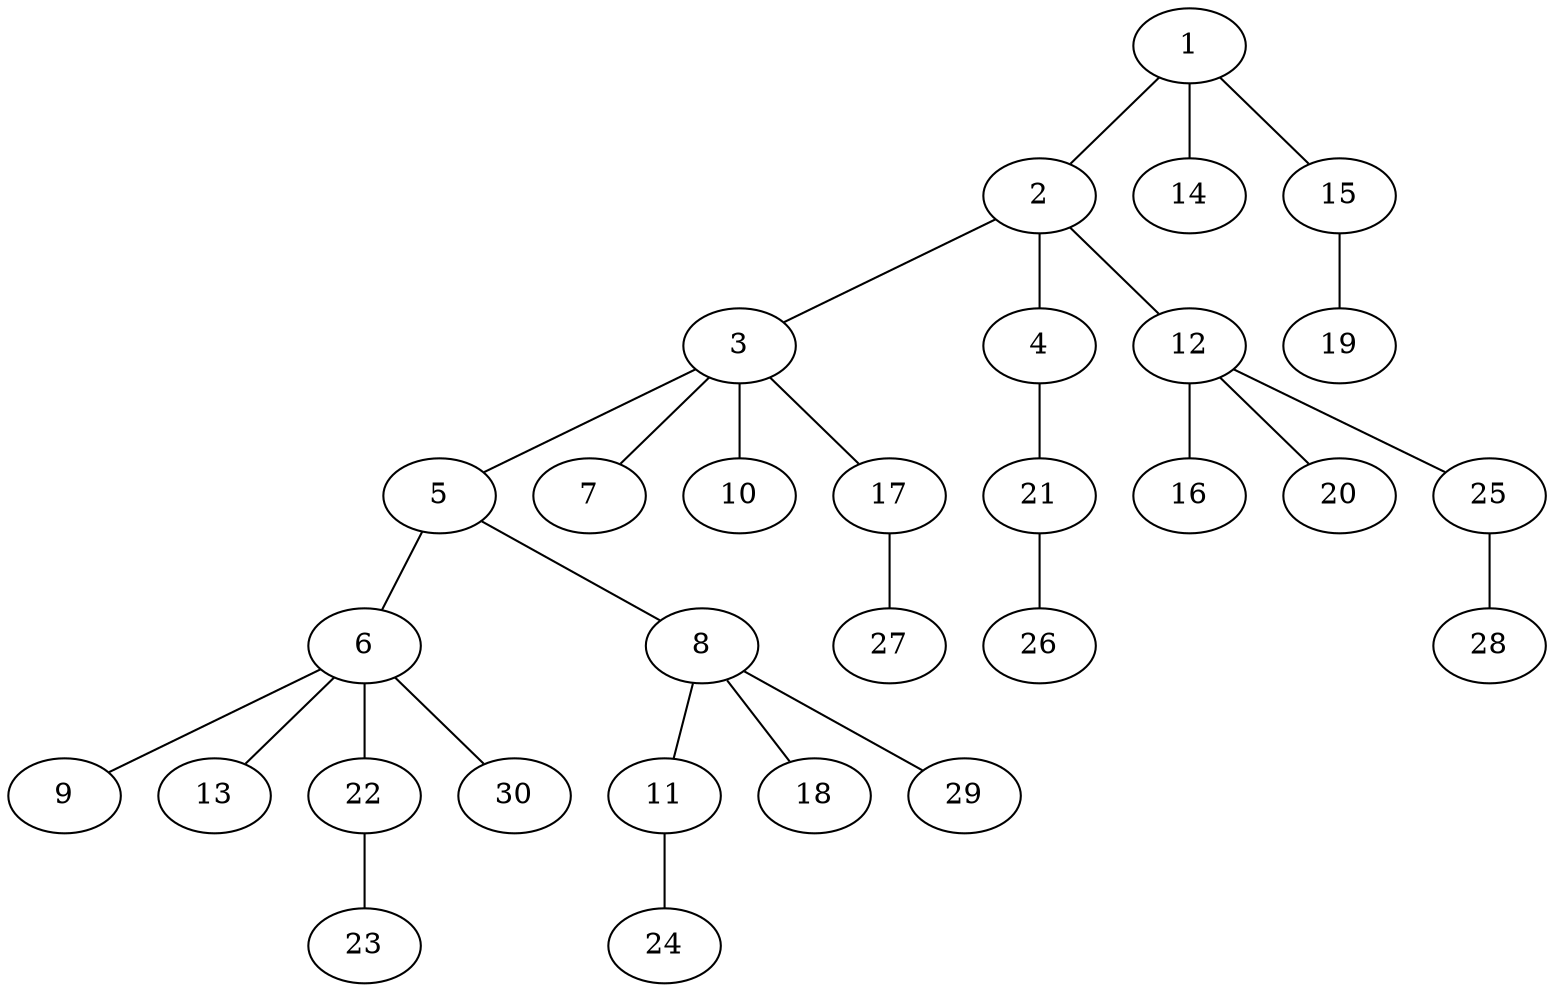 graph graphname {1--2
1--14
1--15
2--3
2--4
2--12
3--5
3--7
3--10
3--17
4--21
5--6
5--8
6--9
6--13
6--22
6--30
8--11
8--18
8--29
11--24
12--16
12--20
12--25
15--19
17--27
21--26
22--23
25--28
}